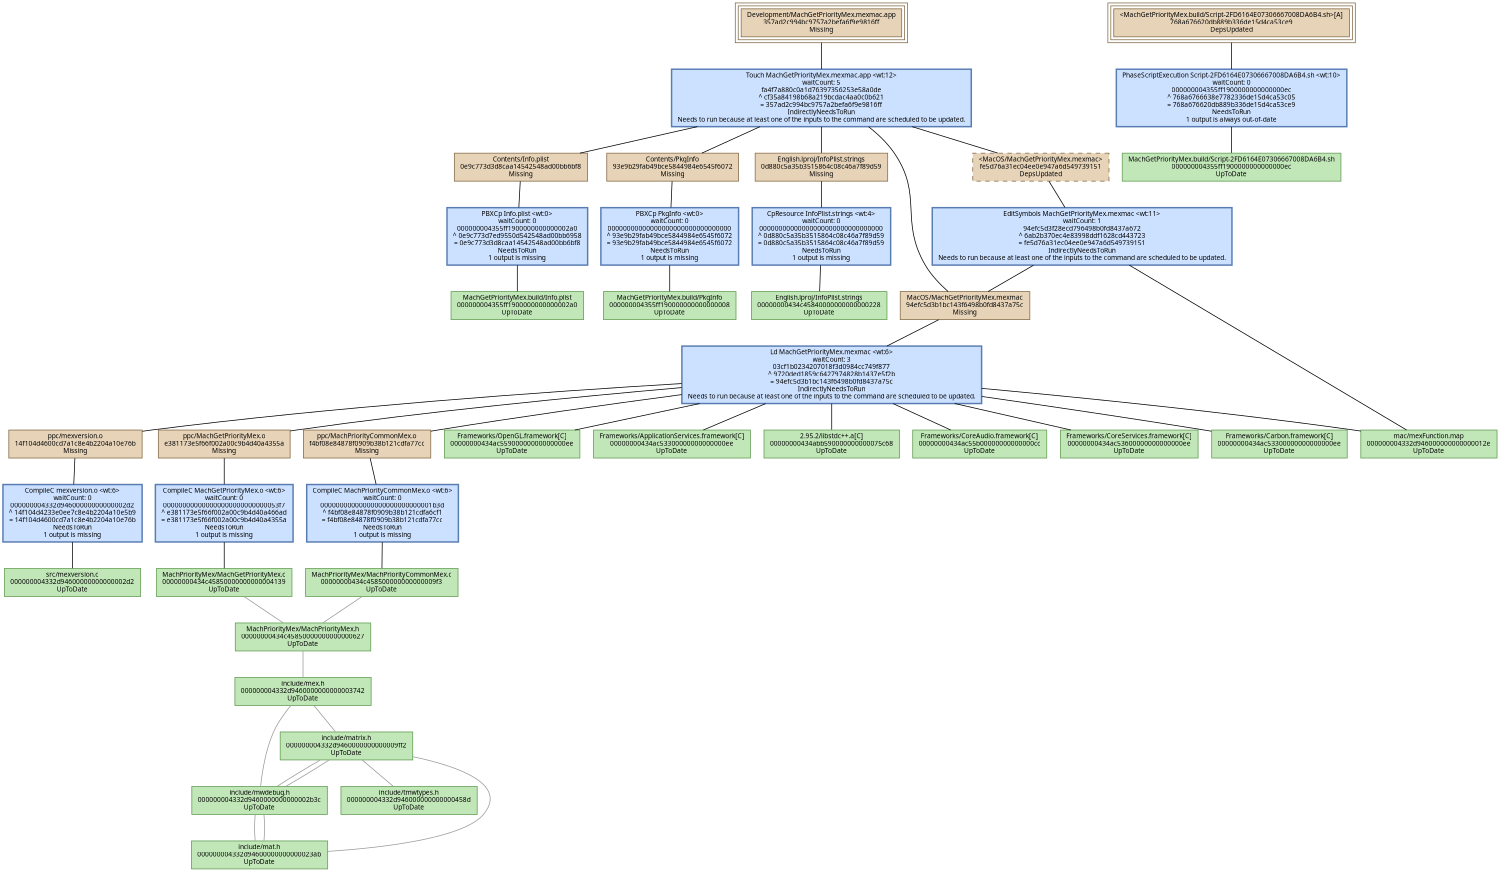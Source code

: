 digraph MachGetPriorityMex {
   size = "10.000000,8.500000";
   concentrate = false;

   node [ shape = box, style = filled, color = "0.3 0.5 0.6", fillcolor = "0.3 0.2 0.9", fontname = "Monaco", fontsize = "9" ];
   n00001 [ label = "Development/MachGetPriorityMex.mexmac.app\n357ad2c994bc9757a2befa6f9e9816ff\nMissing", color = "0.1 0.5 0.5", fillcolor = "0.1 0.2 0.9", peripheries = 3 ];
   n00002 [ label = "Contents/Info.plist\n0e9c773d3d8caa14542548ad00bb6bf8\nMissing", color = "0.1 0.5 0.5", fillcolor = "0.1 0.2 0.9" ];
   n00003 [ label = "MachGetPriorityMex.build/Info.plist\n000000004355ff1900000000000002a0\nUpToDate" ];
   n00004 [ label = "Contents/PkgInfo\n93e9b29fab49bce5844984e6545f6072\nMissing", color = "0.1 0.5 0.5", fillcolor = "0.1 0.2 0.9" ];
   n00005 [ label = "MachGetPriorityMex.build/PkgInfo\n000000004355ff190000000000000008\nUpToDate" ];
   n00006 [ label = "English.lproj/InfoPlist.strings\n0d880c5a35b3515864c08c46a7f89d59\nMissing", color = "0.1 0.5 0.5", fillcolor = "0.1 0.2 0.9" ];
   n00007 [ label = "English.lproj/InfoPlist.strings\n00000000434c45840000000000000228\nUpToDate" ];
   n00008 [ label = "ppc/mexversion.o\n14f104d4600cd7a1c8e4b2204a10e76b\nMissing", color = "0.1 0.5 0.5", fillcolor = "0.1 0.2 0.9" ];
   n00009 [ label = "src/mexversion.c\n000000004332d94600000000000002d2\nUpToDate" ];
   n00010 [ label = "ppc/MachGetPriorityMex.o\ne381173e5f66f002a00c9b4d40a4355a\nMissing", color = "0.1 0.5 0.5", fillcolor = "0.1 0.2 0.9" ];
   n00011 [ label = "MachPriorityMex/MachGetPriorityMex.c\n00000000434c45850000000000004139\nUpToDate" ];
   n00012 [ label = "ppc/MachPriorityCommonMex.o\nf4bf08e84878f0909b38b121cdfa77cc\nMissing", color = "0.1 0.5 0.5", fillcolor = "0.1 0.2 0.9" ];
   n00013 [ label = "MachPriorityMex/MachPriorityCommonMex.c\n00000000434c458500000000000009f3\nUpToDate" ];
   n00014 [ label = "MacOS/MachGetPriorityMex.mexmac\n94efc5d3b1bc143f6498b0fd8437a75c\nMissing", color = "0.1 0.5 0.5", fillcolor = "0.1 0.2 0.9" ];
   n00015 [ label = "Frameworks/OpenGL.framework[C]\n00000000434ac55900000000000000ee\nUpToDate" ];
   n00016 [ label = "Frameworks/ApplicationServices.framework[C]\n00000000434ac53300000000000000ee\nUpToDate" ];
   n00017 [ label = "2.95.2/libstdc++.a[C]\n00000000434abb590000000000075c68\nUpToDate" ];
   n00018 [ label = "Frameworks/CoreAudio.framework[C]\n00000000434ac55b00000000000000cc\nUpToDate" ];
   n00019 [ label = "Frameworks/CoreServices.framework[C]\n00000000434ac53600000000000000ee\nUpToDate" ];
   n00020 [ label = "Frameworks/Carbon.framework[C]\n00000000434ac53300000000000000ee\nUpToDate" ];
   n00021 [ label = "mac/mexFunction.map\n000000004332d946000000000000012e\nUpToDate" ];
   n00022 [ label = "<MachGetPriorityMex.build/Script-2FD6164E07306667008DA6B4.sh>[A]\n768a676620db889b336de15d4ca53ce9\nDepsUpdated", color = "0.1 0.5 0.5", fillcolor = "0.1 0.2 0.9", peripheries = 3 ];
   n00023 [ label = "MachGetPriorityMex.build/Script-2FD6164E07306667008DA6B4.sh\n000000004355ff1900000000000000ec\nUpToDate" ];
   n00024 [ label = "<MacOS/MachGetPriorityMex.mexmac>\nfe5d76a31ec04ee0e947a6d549739151\nDepsUpdated", color = "0.1 0.5 0.5", fillcolor = "0.1 0.2 0.9", style = "filled,dashed" ];
   n00025 [ label = "MachPriorityMex/MachPriorityMex.h\n00000000434c45850000000000000627\nUpToDate" ];
   n00026 [ label = "include/mex.h\n000000004332d9460000000000003742\nUpToDate" ];
   n00027 [ label = "include/matrix.h\n000000004332d9460000000000009ff2\nUpToDate" ];
   n00028 [ label = "include/mwdebug.h\n000000004332d9460000000000002b3c\nUpToDate" ];
   n00029 [ label = "include/tmwtypes.h\n000000004332d946000000000000458d\nUpToDate" ];
   n00030 [ label = "include/mat.h\n000000004332d94600000000000023ab\nUpToDate" ];

   node [ shape = box, style = "filled,bold", color = "0.7 0.5 0.7", fillcolor = "0.7 0.2 1.0", fontname = "Monaco", fontsize = "9" ];
   c00001 [ label = "PBXCp Info.plist <wt:0>\nwaitCount: 0\n000000004355ff1900000000000002a0\n^ 0e9c773d7ed9550d542548ad00bb6958\n= 0e9c773d3d8caa14542548ad00bb6bf8\nNeedsToRun\n1 output is missing", color = "0.6 0.5 0.7", fillcolor = "0.6 0.2 1.0" ];
   c00002 [ label = "PBXCp PkgInfo <wt:0>\nwaitCount: 0\n00000000000000000000000000000000\n^ 93e9b29fab49bce5844984e6545f6072\n= 93e9b29fab49bce5844984e6545f6072\nNeedsToRun\n1 output is missing", color = "0.6 0.5 0.7", fillcolor = "0.6 0.2 1.0" ];
   c00003 [ label = "CpResource InfoPlist.strings <wt:4>\nwaitCount: 0\n00000000000000000000000000000000\n^ 0d880c5a35b3515864c08c46a7f89d59\n= 0d880c5a35b3515864c08c46a7f89d59\nNeedsToRun\n1 output is missing", color = "0.6 0.5 0.7", fillcolor = "0.6 0.2 1.0" ];
   c00004 [ label = "CompileC mexversion.o <wt:6>\nwaitCount: 0\n000000004332d94600000000000002d2\n^ 14f104d4233e0ee7c8e4b2204a10e5b9\n= 14f104d4600cd7a1c8e4b2204a10e76b\nNeedsToRun\n1 output is missing", color = "0.6 0.5 0.7", fillcolor = "0.6 0.2 1.0" ];
   c00005 [ label = "CompileC MachGetPriorityMex.o <wt:6>\nwaitCount: 0\n000000000000000000000000000053f7\n^ e381173e5f66f002a00c9b4d40a466ad\n= e381173e5f66f002a00c9b4d40a4355a\nNeedsToRun\n1 output is missing", color = "0.6 0.5 0.7", fillcolor = "0.6 0.2 1.0" ];
   c00006 [ label = "CompileC MachPriorityCommonMex.o <wt:6>\nwaitCount: 0\n00000000000000000000000000001b3d\n^ f4bf08e84878f0909b38b121cdfa6cf1\n= f4bf08e84878f0909b38b121cdfa77cc\nNeedsToRun\n1 output is missing", color = "0.6 0.5 0.7", fillcolor = "0.6 0.2 1.0" ];
   c00007 [ label = "Ld MachGetPriorityMex.mexmac <wt:6>\nwaitCount: 3\n03cf1b0234207018f3d0984cc749f877\n^ 9720ded1859c6427974828b1437e5f2b\n= 94efc5d3b1bc143f6498b0fd8437a75c\nIndirectlyNeedsToRun\nNeeds to run because at least one of the inputs to the command are scheduled to be updated.", color = "0.6 0.5 0.7", fillcolor = "0.6 0.2 1.0" ];
   c00008 [ label = "PhaseScriptExecution Script-2FD6164E07306667008DA6B4.sh <wt:10>\nwaitCount: 0\n000000004355ff1900000000000000ec\n^ 768a6766638e7782336de15d4ca53c05\n= 768a676620db889b336de15d4ca53ce9\nNeedsToRun\n1 output is always out-of-date", color = "0.6 0.5 0.7", fillcolor = "0.6 0.2 1.0" ];
   c00009 [ label = "EditSymbols MachGetPriorityMex.mexmac <wt:11>\nwaitCount: 1\n94efc5d3f28ecd796498b0fd8437a672\n^ 6ab2b370ec4e83998ddf1628cd443723\n= fe5d76a31ec04ee0e947a6d549739151\nIndirectlyNeedsToRun\nNeeds to run because at least one of the inputs to the command are scheduled to be updated.", color = "0.6 0.5 0.7", fillcolor = "0.6 0.2 1.0" ];
   c00010 [ label = "Touch MachGetPriorityMex.mexmac.app <wt:12>\nwaitCount: 5\nfa4f7a880c0a1d76397356253e58a0de\n^ cf35a84198b68a219bcdac4aa0c0b621\n= 357ad2c994bc9757a2befa6f9e9816ff\nIndirectlyNeedsToRun\nNeeds to run because at least one of the inputs to the command are scheduled to be updated.", color = "0.6 0.5 0.7", fillcolor = "0.6 0.2 1.0" ];

   edge [ style = solid, color = black, arrowhead = none, arrowtail = normal ];
   n00001 -> { c00010 };
   n00002 -> { c00001 };
   n00004 -> { c00002 };
   n00006 -> { c00003 };
   n00008 -> { c00004 };
   n00010 -> { c00005 };
   n00012 -> { c00006 };
   n00014 -> { c00007 };
   n00022 -> { c00008 };
   n00024 -> { c00009 };
   c00001 -> { n00003 };
   c00002 -> { n00005 n00005 };
   c00003 -> { n00007 n00007 };
   c00004 -> { n00009 };
   c00005 -> { n00011 };
   c00006 -> { n00013 };
   c00007 -> { n00008 n00010 n00012 n00015 n00016 n00017 n00018 n00019 n00020 n00021 };
   c00008 -> { n00023 };
   c00009 -> { n00014 n00021 };
   c00010 -> { n00002 n00004 n00006 n00014 n00024 };

   edge [ style = solid, color = gray60, arrowhead = none, arrowtail = normal ];
   n00011 -> { n00025 };
   n00013 -> { n00025 };
   n00025 -> { n00026 };
   n00026 -> { n00027 n00027 n00028 };
   n00027 -> { n00029 n00028 };
   n00028 -> { n00027 n00030 };
   n00030 -> { n00027 n00028 };
}

